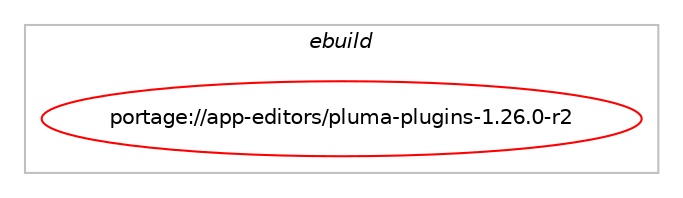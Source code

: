 digraph prolog {

# *************
# Graph options
# *************

newrank=true;
concentrate=true;
compound=true;
graph [rankdir=LR,fontname=Helvetica,fontsize=10,ranksep=1.5];#, ranksep=2.5, nodesep=0.2];
edge  [arrowhead=vee];
node  [fontname=Helvetica,fontsize=10];

# **********
# The ebuild
# **********

subgraph cluster_leftcol {
color=gray;
label=<<i>ebuild</i>>;
id [label="portage://app-editors/pluma-plugins-1.26.0-r2", color=red, width=4, href="../app-editors/pluma-plugins-1.26.0-r2.svg"];
}

# ****************
# The dependencies
# ****************

subgraph cluster_midcol {
color=gray;
label=<<i>dependencies</i>>;
subgraph cluster_compile {
fillcolor="#eeeeee";
style=filled;
label=<<i>compile</i>>;
# *** BEGIN UNKNOWN DEPENDENCY TYPE (TODO) ***
# id -> equal(use_conditional_group(positive,python,portage://app-editors/pluma-plugins-1.26.0-r2,[use_conditional_group(positive,python_single_target_python3_10,portage://app-editors/pluma-plugins-1.26.0-r2,[package_dependency(portage://app-editors/pluma-plugins-1.26.0-r2,install,no,dev-lang,python,none,[,,],[slot(3.10)],[])]),use_conditional_group(positive,python_single_target_python3_11,portage://app-editors/pluma-plugins-1.26.0-r2,[package_dependency(portage://app-editors/pluma-plugins-1.26.0-r2,install,no,dev-lang,python,none,[,,],[slot(3.11)],[])]),use_conditional_group(positive,python_single_target_python3_10,portage://app-editors/pluma-plugins-1.26.0-r2,[package_dependency(portage://app-editors/pluma-plugins-1.26.0-r2,install,no,app-editors,pluma,none,[,,],[],[use(enable(python_single_target_python3_10),negative)]),package_dependency(portage://app-editors/pluma-plugins-1.26.0-r2,install,no,dev-libs,libpeas,none,[,,],[slot(0)],[use(enable(python),none),use(enable(python_single_target_python3_10),negative)]),package_dependency(portage://app-editors/pluma-plugins-1.26.0-r2,install,no,dev-python,dbus-python,greaterequal,[0.82,,,0.82],[],[use(enable(python_targets_python3_10),negative)]),package_dependency(portage://app-editors/pluma-plugins-1.26.0-r2,install,no,dev-python,pycairo,none,[,,],[],[use(enable(python_targets_python3_10),negative)]),package_dependency(portage://app-editors/pluma-plugins-1.26.0-r2,install,no,dev-python,pygobject,none,[,,],[slot(3)],[use(enable(cairo),none),use(enable(python_targets_python3_10),negative)])]),use_conditional_group(positive,python_single_target_python3_11,portage://app-editors/pluma-plugins-1.26.0-r2,[package_dependency(portage://app-editors/pluma-plugins-1.26.0-r2,install,no,app-editors,pluma,none,[,,],[],[use(enable(python_single_target_python3_11),negative)]),package_dependency(portage://app-editors/pluma-plugins-1.26.0-r2,install,no,dev-libs,libpeas,none,[,,],[slot(0)],[use(enable(python),none),use(enable(python_single_target_python3_11),negative)]),package_dependency(portage://app-editors/pluma-plugins-1.26.0-r2,install,no,dev-python,dbus-python,greaterequal,[0.82,,,0.82],[],[use(enable(python_targets_python3_11),negative)]),package_dependency(portage://app-editors/pluma-plugins-1.26.0-r2,install,no,dev-python,pycairo,none,[,,],[],[use(enable(python_targets_python3_11),negative)]),package_dependency(portage://app-editors/pluma-plugins-1.26.0-r2,install,no,dev-python,pygobject,none,[,,],[slot(3)],[use(enable(cairo),none),use(enable(python_targets_python3_11),negative)])]),package_dependency(portage://app-editors/pluma-plugins-1.26.0-r2,install,no,x11-libs,gtk+,greaterequal,[3.9,,,3.9],[slot(3)],[use(enable(introspection),none)]),package_dependency(portage://app-editors/pluma-plugins-1.26.0-r2,install,no,x11-libs,gtksourceview,greaterequal,[4.0.2,,,4.0.2],[slot(4)],[use(enable(introspection),none)]),package_dependency(portage://app-editors/pluma-plugins-1.26.0-r2,install,no,x11-libs,pango,none,[,,],[],[use(enable(introspection),none)]),package_dependency(portage://app-editors/pluma-plugins-1.26.0-r2,install,no,x11-libs,gdk-pixbuf,none,[,,],[slot(2)],[use(enable(introspection),none)]),use_conditional_group(positive,synctex,portage://app-editors/pluma-plugins-1.26.0-r2,[package_dependency(portage://app-editors/pluma-plugins-1.26.0-r2,install,no,dev-python,dbus-python,greaterequal,[0.82,,,0.82],[],[])]),use_conditional_group(positive,terminal,portage://app-editors/pluma-plugins-1.26.0-r2,[package_dependency(portage://app-editors/pluma-plugins-1.26.0-r2,install,no,x11-libs,vte,greaterequal,[0.52,,,0.52],[slot(2.91)],[use(enable(introspection),none)])])]))
# *** END UNKNOWN DEPENDENCY TYPE (TODO) ***

# *** BEGIN UNKNOWN DEPENDENCY TYPE (TODO) ***
# id -> equal(package_dependency(portage://app-editors/pluma-plugins-1.26.0-r2,install,no,app-editors,pluma,greaterequal,[1.25.3,,,1.25.3],[],[]))
# *** END UNKNOWN DEPENDENCY TYPE (TODO) ***

# *** BEGIN UNKNOWN DEPENDENCY TYPE (TODO) ***
# id -> equal(package_dependency(portage://app-editors/pluma-plugins-1.26.0-r2,install,no,dev-libs,glib,greaterequal,[2.32,,,2.32],[slot(2)],[]))
# *** END UNKNOWN DEPENDENCY TYPE (TODO) ***

# *** BEGIN UNKNOWN DEPENDENCY TYPE (TODO) ***
# id -> equal(package_dependency(portage://app-editors/pluma-plugins-1.26.0-r2,install,no,dev-libs,libpeas,greaterequal,[1.14.1,,,1.14.1],[slot(0)],[use(enable(gtk),none)]))
# *** END UNKNOWN DEPENDENCY TYPE (TODO) ***

# *** BEGIN UNKNOWN DEPENDENCY TYPE (TODO) ***
# id -> equal(package_dependency(portage://app-editors/pluma-plugins-1.26.0-r2,install,no,dev-util,desktop-file-utils,none,[,,],[],[]))
# *** END UNKNOWN DEPENDENCY TYPE (TODO) ***

# *** BEGIN UNKNOWN DEPENDENCY TYPE (TODO) ***
# id -> equal(package_dependency(portage://app-editors/pluma-plugins-1.26.0-r2,install,no,x11-libs,gtk+,greaterequal,[3.9,,,3.9],[slot(3)],[]))
# *** END UNKNOWN DEPENDENCY TYPE (TODO) ***

# *** BEGIN UNKNOWN DEPENDENCY TYPE (TODO) ***
# id -> equal(package_dependency(portage://app-editors/pluma-plugins-1.26.0-r2,install,no,x11-libs,gtksourceview,greaterequal,[4.0.2,,,4.0.2],[slot(4)],[]))
# *** END UNKNOWN DEPENDENCY TYPE (TODO) ***

# *** BEGIN UNKNOWN DEPENDENCY TYPE (TODO) ***
# id -> equal(package_dependency(portage://app-editors/pluma-plugins-1.26.0-r2,install,no,x11-misc,shared-mime-info,none,[,,],[],[]))
# *** END UNKNOWN DEPENDENCY TYPE (TODO) ***

}
subgraph cluster_compileandrun {
fillcolor="#eeeeee";
style=filled;
label=<<i>compile and run</i>>;
}
subgraph cluster_run {
fillcolor="#eeeeee";
style=filled;
label=<<i>run</i>>;
# *** BEGIN UNKNOWN DEPENDENCY TYPE (TODO) ***
# id -> equal(use_conditional_group(positive,python,portage://app-editors/pluma-plugins-1.26.0-r2,[use_conditional_group(positive,python_single_target_python3_10,portage://app-editors/pluma-plugins-1.26.0-r2,[package_dependency(portage://app-editors/pluma-plugins-1.26.0-r2,run,no,dev-lang,python,none,[,,],[slot(3.10)],[])]),use_conditional_group(positive,python_single_target_python3_11,portage://app-editors/pluma-plugins-1.26.0-r2,[package_dependency(portage://app-editors/pluma-plugins-1.26.0-r2,run,no,dev-lang,python,none,[,,],[slot(3.11)],[])]),use_conditional_group(positive,python_single_target_python3_10,portage://app-editors/pluma-plugins-1.26.0-r2,[package_dependency(portage://app-editors/pluma-plugins-1.26.0-r2,run,no,app-editors,pluma,none,[,,],[],[use(enable(python_single_target_python3_10),negative)]),package_dependency(portage://app-editors/pluma-plugins-1.26.0-r2,run,no,dev-libs,libpeas,none,[,,],[slot(0)],[use(enable(python),none),use(enable(python_single_target_python3_10),negative)]),package_dependency(portage://app-editors/pluma-plugins-1.26.0-r2,run,no,dev-python,dbus-python,greaterequal,[0.82,,,0.82],[],[use(enable(python_targets_python3_10),negative)]),package_dependency(portage://app-editors/pluma-plugins-1.26.0-r2,run,no,dev-python,pycairo,none,[,,],[],[use(enable(python_targets_python3_10),negative)]),package_dependency(portage://app-editors/pluma-plugins-1.26.0-r2,run,no,dev-python,pygobject,none,[,,],[slot(3)],[use(enable(cairo),none),use(enable(python_targets_python3_10),negative)])]),use_conditional_group(positive,python_single_target_python3_11,portage://app-editors/pluma-plugins-1.26.0-r2,[package_dependency(portage://app-editors/pluma-plugins-1.26.0-r2,run,no,app-editors,pluma,none,[,,],[],[use(enable(python_single_target_python3_11),negative)]),package_dependency(portage://app-editors/pluma-plugins-1.26.0-r2,run,no,dev-libs,libpeas,none,[,,],[slot(0)],[use(enable(python),none),use(enable(python_single_target_python3_11),negative)]),package_dependency(portage://app-editors/pluma-plugins-1.26.0-r2,run,no,dev-python,dbus-python,greaterequal,[0.82,,,0.82],[],[use(enable(python_targets_python3_11),negative)]),package_dependency(portage://app-editors/pluma-plugins-1.26.0-r2,run,no,dev-python,pycairo,none,[,,],[],[use(enable(python_targets_python3_11),negative)]),package_dependency(portage://app-editors/pluma-plugins-1.26.0-r2,run,no,dev-python,pygobject,none,[,,],[slot(3)],[use(enable(cairo),none),use(enable(python_targets_python3_11),negative)])]),package_dependency(portage://app-editors/pluma-plugins-1.26.0-r2,run,no,x11-libs,gtk+,greaterequal,[3.9,,,3.9],[slot(3)],[use(enable(introspection),none)]),package_dependency(portage://app-editors/pluma-plugins-1.26.0-r2,run,no,x11-libs,gtksourceview,greaterequal,[4.0.2,,,4.0.2],[slot(4)],[use(enable(introspection),none)]),package_dependency(portage://app-editors/pluma-plugins-1.26.0-r2,run,no,x11-libs,pango,none,[,,],[],[use(enable(introspection),none)]),package_dependency(portage://app-editors/pluma-plugins-1.26.0-r2,run,no,x11-libs,gdk-pixbuf,none,[,,],[slot(2)],[use(enable(introspection),none)]),use_conditional_group(positive,synctex,portage://app-editors/pluma-plugins-1.26.0-r2,[package_dependency(portage://app-editors/pluma-plugins-1.26.0-r2,run,no,dev-python,dbus-python,greaterequal,[0.82,,,0.82],[],[])]),use_conditional_group(positive,terminal,portage://app-editors/pluma-plugins-1.26.0-r2,[package_dependency(portage://app-editors/pluma-plugins-1.26.0-r2,run,no,x11-libs,vte,greaterequal,[0.52,,,0.52],[slot(2.91)],[use(enable(introspection),none)])])]))
# *** END UNKNOWN DEPENDENCY TYPE (TODO) ***

# *** BEGIN UNKNOWN DEPENDENCY TYPE (TODO) ***
# id -> equal(package_dependency(portage://app-editors/pluma-plugins-1.26.0-r2,run,no,app-editors,pluma,greaterequal,[1.25.3,,,1.25.3],[],[]))
# *** END UNKNOWN DEPENDENCY TYPE (TODO) ***

# *** BEGIN UNKNOWN DEPENDENCY TYPE (TODO) ***
# id -> equal(package_dependency(portage://app-editors/pluma-plugins-1.26.0-r2,run,no,dev-libs,glib,greaterequal,[2.32,,,2.32],[slot(2)],[]))
# *** END UNKNOWN DEPENDENCY TYPE (TODO) ***

# *** BEGIN UNKNOWN DEPENDENCY TYPE (TODO) ***
# id -> equal(package_dependency(portage://app-editors/pluma-plugins-1.26.0-r2,run,no,dev-libs,libpeas,greaterequal,[1.14.1,,,1.14.1],[slot(0)],[use(enable(gtk),none)]))
# *** END UNKNOWN DEPENDENCY TYPE (TODO) ***

# *** BEGIN UNKNOWN DEPENDENCY TYPE (TODO) ***
# id -> equal(package_dependency(portage://app-editors/pluma-plugins-1.26.0-r2,run,no,x11-libs,gtk+,greaterequal,[3.9,,,3.9],[slot(3)],[]))
# *** END UNKNOWN DEPENDENCY TYPE (TODO) ***

# *** BEGIN UNKNOWN DEPENDENCY TYPE (TODO) ***
# id -> equal(package_dependency(portage://app-editors/pluma-plugins-1.26.0-r2,run,no,x11-libs,gtksourceview,greaterequal,[4.0.2,,,4.0.2],[slot(4)],[]))
# *** END UNKNOWN DEPENDENCY TYPE (TODO) ***

}
}

# **************
# The candidates
# **************

subgraph cluster_choices {
rank=same;
color=gray;
label=<<i>candidates</i>>;

}

}
